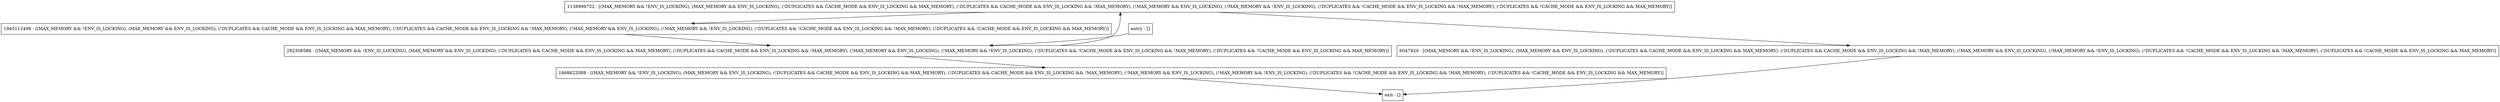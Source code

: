 digraph latchBIN {
node [shape=record];
1138999722 [label="1138999722 - [(MAX_MEMORY && !ENV_IS_LOCKING), (MAX_MEMORY && ENV_IS_LOCKING), (!DUPLICATES && CACHE_MODE && ENV_IS_LOCKING && MAX_MEMORY), (!DUPLICATES && CACHE_MODE && ENV_IS_LOCKING && !MAX_MEMORY), (!MAX_MEMORY && ENV_IS_LOCKING), (!MAX_MEMORY && !ENV_IS_LOCKING), (!DUPLICATES && !CACHE_MODE && ENV_IS_LOCKING && !MAX_MEMORY), (!DUPLICATES && !CACHE_MODE && ENV_IS_LOCKING && MAX_MEMORY)]"];
1945112498 [label="1945112498 - [(MAX_MEMORY && !ENV_IS_LOCKING), (MAX_MEMORY && ENV_IS_LOCKING), (!DUPLICATES && CACHE_MODE && ENV_IS_LOCKING && MAX_MEMORY), (!DUPLICATES && CACHE_MODE && ENV_IS_LOCKING && !MAX_MEMORY), (!MAX_MEMORY && ENV_IS_LOCKING), (!MAX_MEMORY && !ENV_IS_LOCKING), (!DUPLICATES && !CACHE_MODE && ENV_IS_LOCKING && !MAX_MEMORY), (!DUPLICATES && !CACHE_MODE && ENV_IS_LOCKING && MAX_MEMORY)]"];
entry [label="entry - []"];
exit [label="exit - []"];
6047920 [label="6047920 - [(MAX_MEMORY && !ENV_IS_LOCKING), (MAX_MEMORY && ENV_IS_LOCKING), (!DUPLICATES && CACHE_MODE && ENV_IS_LOCKING && MAX_MEMORY), (!DUPLICATES && CACHE_MODE && ENV_IS_LOCKING && !MAX_MEMORY), (!MAX_MEMORY && ENV_IS_LOCKING), (!MAX_MEMORY && !ENV_IS_LOCKING), (!DUPLICATES && !CACHE_MODE && ENV_IS_LOCKING && !MAX_MEMORY), (!DUPLICATES && !CACHE_MODE && ENV_IS_LOCKING && MAX_MEMORY)]"];
1668622088 [label="1668622088 - [(MAX_MEMORY && !ENV_IS_LOCKING), (MAX_MEMORY && ENV_IS_LOCKING), (!DUPLICATES && CACHE_MODE && ENV_IS_LOCKING && MAX_MEMORY), (!DUPLICATES && CACHE_MODE && ENV_IS_LOCKING && !MAX_MEMORY), (!MAX_MEMORY && ENV_IS_LOCKING), (!MAX_MEMORY && !ENV_IS_LOCKING), (!DUPLICATES && !CACHE_MODE && ENV_IS_LOCKING && !MAX_MEMORY), (!DUPLICATES && !CACHE_MODE && ENV_IS_LOCKING && MAX_MEMORY)]"];
292308586 [label="292308586 - [(MAX_MEMORY && !ENV_IS_LOCKING), (MAX_MEMORY && ENV_IS_LOCKING), (!DUPLICATES && CACHE_MODE && ENV_IS_LOCKING && MAX_MEMORY), (!DUPLICATES && CACHE_MODE && ENV_IS_LOCKING && !MAX_MEMORY), (!MAX_MEMORY && ENV_IS_LOCKING), (!MAX_MEMORY && !ENV_IS_LOCKING), (!DUPLICATES && !CACHE_MODE && ENV_IS_LOCKING && !MAX_MEMORY), (!DUPLICATES && !CACHE_MODE && ENV_IS_LOCKING && MAX_MEMORY)]"];
entry;
exit;
1138999722 -> 1945112498;
1138999722 -> 6047920;
1945112498 -> 292308586;
entry -> 292308586;
6047920 -> exit;
1668622088 -> exit;
292308586 -> 1138999722;
292308586 -> 1668622088;
}
